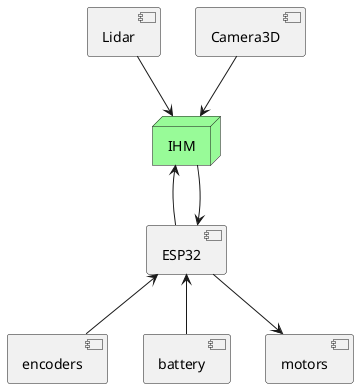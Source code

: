 @startuml
node "IHM" as qt_node #palegreen

component encoders 
component battery 
component ESP32
component motors

component "Lidar" as lidar

component "Camera3D" as camera

qt_node <-up- camera
qt_node <-up- lidar
qt_node <-- ESP32
qt_node --> ESP32

ESP32 --> motors

battery -up-> ESP32
encoders -up-> ESP32
@enduml
